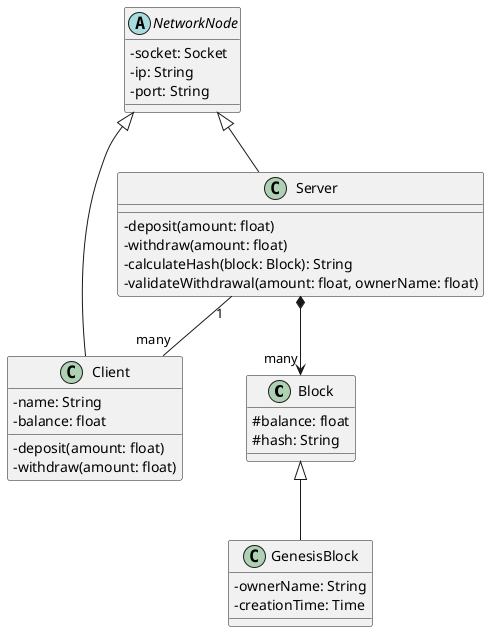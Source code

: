 @startuml blockchain_classes
skinparam classAttributeIconSize 0

class Block {
  #balance: float
  #hash: String
}

class GenesisBlock {
  -ownerName: String
  -creationTime: Time
}

Block <|-- GenesisBlock


abstract class NetworkNode
{
  -socket: Socket
  -ip: String
  -port: String
}

class Client {
  -name: String
  -balance: float
  -deposit(amount: float)
  -withdraw(amount: float)
}

class Server {
  -deposit(amount: float)
  -withdraw(amount: float)
  -calculateHash(block: Block): String
' A validação só é feita pelo servidor
  -validateWithdrawal(amount: float, ownerName: float)
}

NetworkNode <|-- Client
NetworkNode <|-- Server

' BlockChain
Server *--> "many" Block

' O Server tem um atributo que mapeia por string os clientes map(String) = Cliente
Server "1"--"many" Client 
@enduml